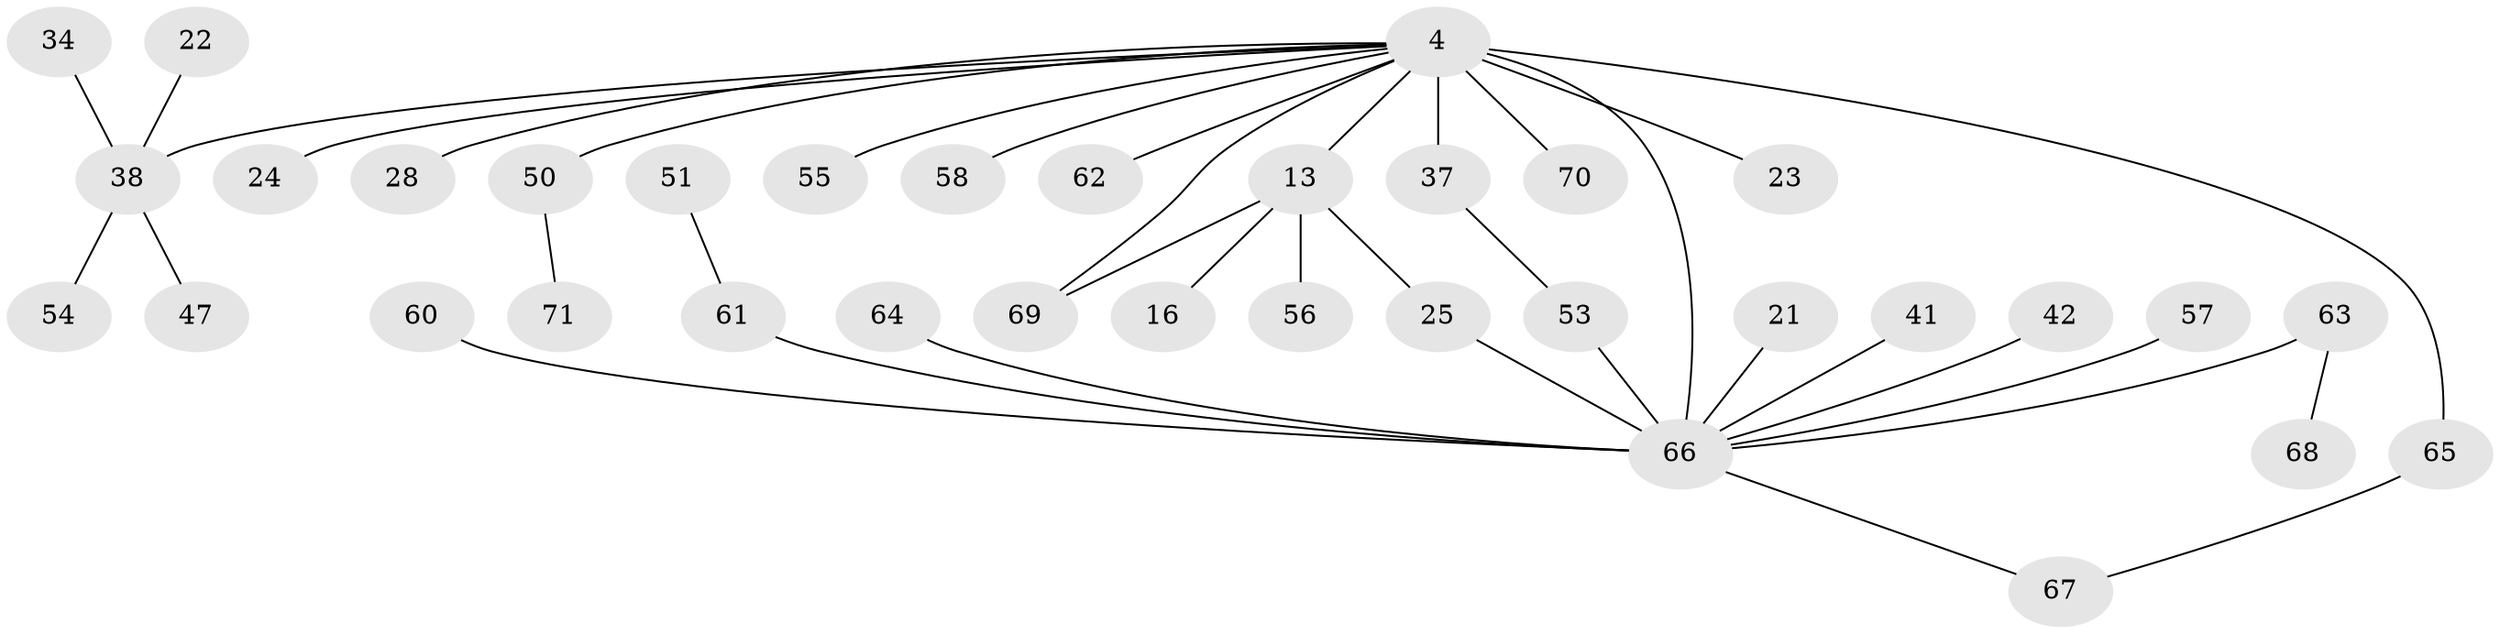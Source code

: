 // original degree distribution, {16: 0.014084507042253521, 7: 0.028169014084507043, 17: 0.014084507042253521, 12: 0.014084507042253521, 2: 0.38028169014084506, 3: 0.11267605633802817, 1: 0.4084507042253521, 5: 0.028169014084507043}
// Generated by graph-tools (version 1.1) at 2025/47/03/09/25 04:47:20]
// undirected, 35 vertices, 38 edges
graph export_dot {
graph [start="1"]
  node [color=gray90,style=filled];
  4 [super="+1"];
  13 [super="+11"];
  16;
  21;
  22 [super="+9"];
  23;
  24;
  25;
  28;
  34;
  37 [super="+14"];
  38 [super="+30+2"];
  41;
  42 [super="+18"];
  47 [super="+39"];
  50;
  51 [super="+45"];
  53 [super="+40"];
  54 [super="+46"];
  55;
  56;
  57;
  58;
  60;
  61 [super="+20+44"];
  62;
  63;
  64;
  65 [super="+43+49"];
  66 [super="+59+29+48+35"];
  67;
  68;
  69 [super="+52"];
  70 [super="+10"];
  71;
  4 -- 13 [weight=2];
  4 -- 23;
  4 -- 28;
  4 -- 55;
  4 -- 58;
  4 -- 69;
  4 -- 37 [weight=2];
  4 -- 38 [weight=3];
  4 -- 66 [weight=8];
  4 -- 50;
  4 -- 24;
  4 -- 62;
  4 -- 70;
  4 -- 65;
  13 -- 16;
  13 -- 25;
  13 -- 56;
  13 -- 69 [weight=2];
  21 -- 66;
  22 -- 38;
  25 -- 66;
  34 -- 38;
  37 -- 53;
  38 -- 47;
  38 -- 54;
  41 -- 66;
  42 -- 66;
  50 -- 71;
  51 -- 61;
  53 -- 66;
  57 -- 66;
  60 -- 66;
  61 -- 66;
  63 -- 68;
  63 -- 66;
  64 -- 66;
  65 -- 67;
  66 -- 67;
}
